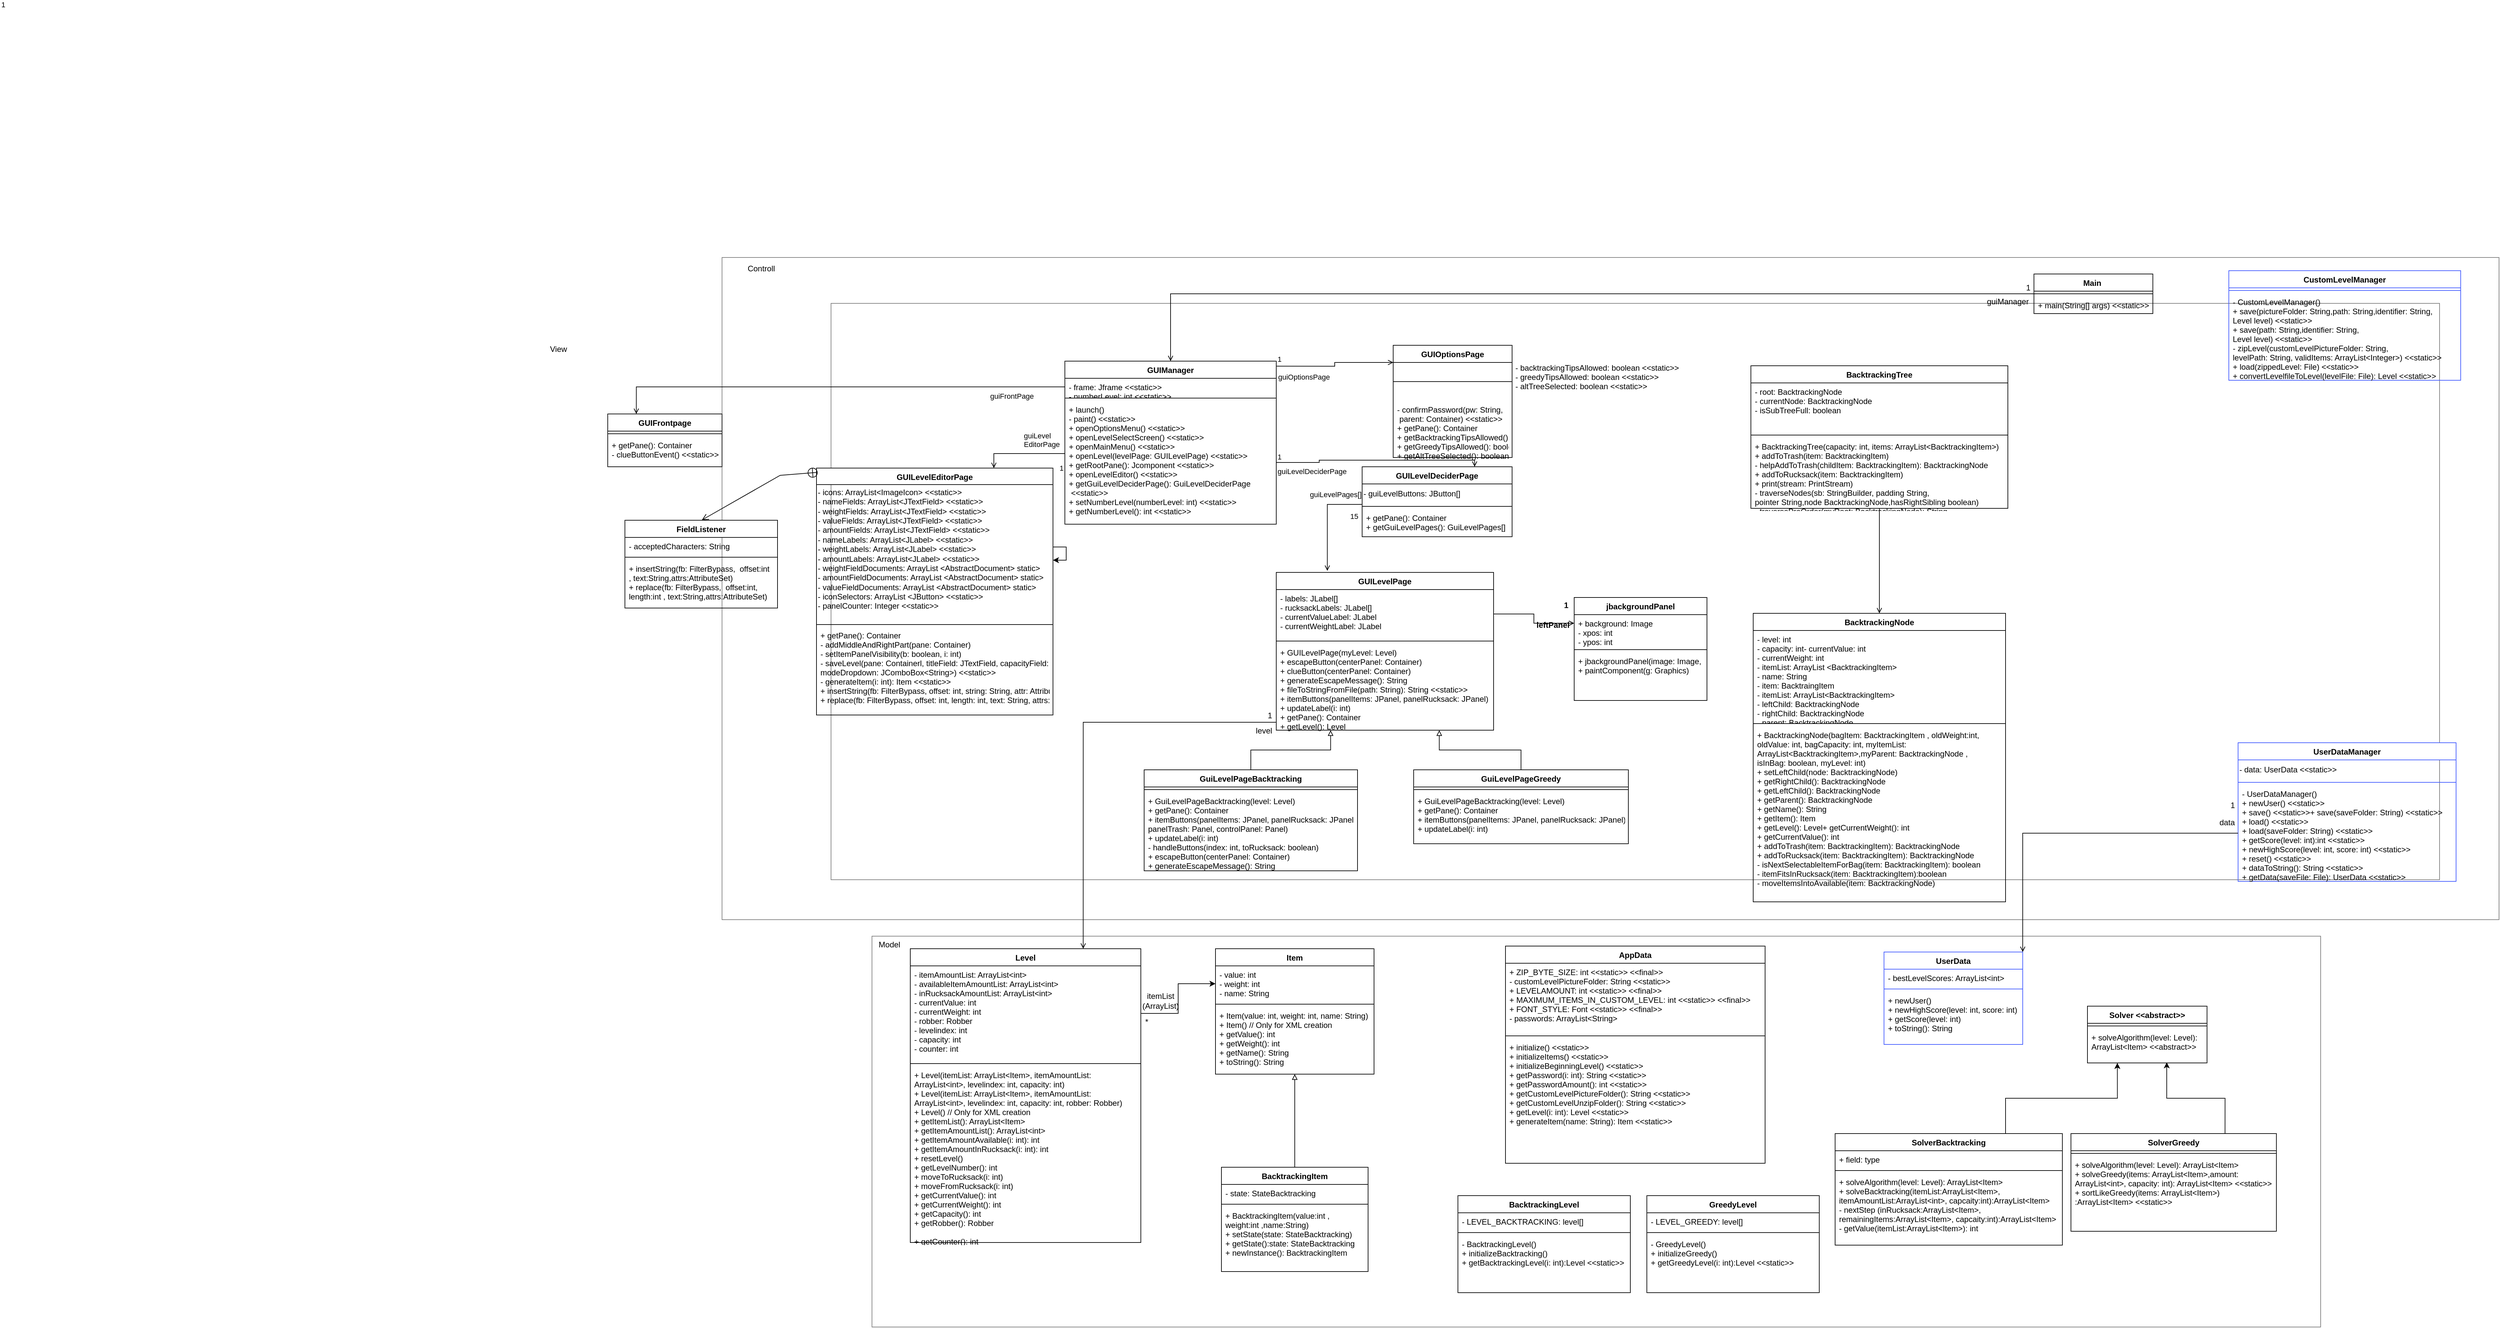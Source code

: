 <mxfile version="20.8.20" type="github">
  <diagram id="mvksxYR37wyYuG3UCGVY" name="Page-1">
    <mxGraphModel dx="795" dy="2811" grid="0" gridSize="10" guides="1" tooltips="1" connect="1" arrows="1" fold="1" page="1" pageScale="1" pageWidth="827" pageHeight="1169" math="0" shadow="0">
      <root>
        <mxCell id="0" />
        <mxCell id="1" parent="0" />
        <mxCell id="4iRdVt_hhF0twq2A7KBy-327" value="" style="whiteSpace=wrap;html=1;opacity=50;" parent="1" vertex="1">
          <mxGeometry x="1502" y="170" width="2193" height="592" as="geometry" />
        </mxCell>
        <mxCell id="4iRdVt_hhF0twq2A7KBy-325" value="" style="rounded=0;whiteSpace=wrap;html=1;textOpacity=0;opacity=50;" parent="1" vertex="1">
          <mxGeometry x="1275" y="-858" width="2690" height="1003" as="geometry" />
        </mxCell>
        <mxCell id="4iRdVt_hhF0twq2A7KBy-321" value="" style="rounded=0;whiteSpace=wrap;html=1;textOpacity=0;opacity=50;" parent="1" vertex="1">
          <mxGeometry x="1440" y="-788.5" width="2435" height="873" as="geometry" />
        </mxCell>
        <mxCell id="4iRdVt_hhF0twq2A7KBy-318" style="edgeStyle=orthogonalEdgeStyle;rounded=0;orthogonalLoop=1;jettySize=auto;html=1;entryX=0.5;entryY=0;entryDx=0;entryDy=0;endArrow=open;endFill=0;" parent="1" source="4iRdVt_hhF0twq2A7KBy-176" target="4iRdVt_hhF0twq2A7KBy-219" edge="1">
          <mxGeometry relative="1" as="geometry" />
        </mxCell>
        <mxCell id="4iRdVt_hhF0twq2A7KBy-176" value="Main " style="swimlane;fontStyle=1;align=center;verticalAlign=top;childLayout=stackLayout;horizontal=1;startSize=26;horizontalStack=0;resizeParent=1;resizeParentMax=0;resizeLast=0;collapsible=1;marginBottom=0;" parent="1" vertex="1">
          <mxGeometry x="3261" y="-833" width="180" height="60" as="geometry" />
        </mxCell>
        <mxCell id="4iRdVt_hhF0twq2A7KBy-177" value="" style="line;strokeWidth=1;fillColor=none;align=left;verticalAlign=middle;spacingTop=-1;spacingLeft=3;spacingRight=3;rotatable=0;labelPosition=right;points=[];portConstraint=eastwest;strokeColor=inherit;" parent="4iRdVt_hhF0twq2A7KBy-176" vertex="1">
          <mxGeometry y="26" width="180" height="8" as="geometry" />
        </mxCell>
        <mxCell id="4iRdVt_hhF0twq2A7KBy-178" value="+ main(String[] args) &lt;&lt;static&gt;&gt;" style="text;strokeColor=none;fillColor=none;align=left;verticalAlign=top;spacingLeft=4;spacingRight=4;overflow=hidden;rotatable=0;points=[[0,0.5],[1,0.5]];portConstraint=eastwest;" parent="4iRdVt_hhF0twq2A7KBy-176" vertex="1">
          <mxGeometry y="34" width="180" height="26" as="geometry" />
        </mxCell>
        <mxCell id="4iRdVt_hhF0twq2A7KBy-179" value="CustomLevelManager" style="swimlane;fontStyle=1;align=center;verticalAlign=top;childLayout=stackLayout;horizontal=1;startSize=26;horizontalStack=0;resizeParent=1;resizeParentMax=0;resizeLast=0;collapsible=1;marginBottom=0;strokeColor=#4059FF;" parent="1" vertex="1">
          <mxGeometry x="3556" y="-838" width="351" height="166" as="geometry" />
        </mxCell>
        <mxCell id="4iRdVt_hhF0twq2A7KBy-180" value="" style="line;strokeWidth=1;fillColor=none;align=left;verticalAlign=middle;spacingTop=-1;spacingLeft=3;spacingRight=3;rotatable=0;labelPosition=right;points=[];portConstraint=eastwest;strokeColor=inherit;" parent="4iRdVt_hhF0twq2A7KBy-179" vertex="1">
          <mxGeometry y="26" width="351" height="8" as="geometry" />
        </mxCell>
        <mxCell id="4iRdVt_hhF0twq2A7KBy-181" value="- CustomLevelManager()&#xa;+ save(pictureFolder: String,path: String,identifier: String,&#xa;Level level) &lt;&lt;static&gt;&gt;&#xa;+ save(path: String,identifier: String,&#xa;Level level) &lt;&lt;static&gt;&gt;&#xa;- zipLevel(customLevelPictureFolder: String, &#xa;levelPath: String, validItems: ArrayList&lt;Integer&gt;) &lt;&lt;static&gt;&gt;&#xa;+ load(zippedLevel: File) &lt;&lt;static&gt;&gt;&#xa;+ convertLevelfileToLevel(levelFile: File): Level &lt;&lt;static&gt;&gt;&#xa;" style="text;strokeColor=none;fillColor=none;align=left;verticalAlign=top;spacingLeft=4;spacingRight=4;overflow=hidden;rotatable=0;points=[[0,0.5],[1,0.5]];portConstraint=eastwest;" parent="4iRdVt_hhF0twq2A7KBy-179" vertex="1">
          <mxGeometry y="34" width="351" height="132" as="geometry" />
        </mxCell>
        <mxCell id="4iRdVt_hhF0twq2A7KBy-182" value="UserDataManager" style="swimlane;fontStyle=1;align=center;verticalAlign=top;childLayout=stackLayout;horizontal=1;startSize=26;horizontalStack=0;resizeParent=1;resizeParentMax=0;resizeLast=0;collapsible=1;marginBottom=0;strokeColor=#4059FF;" parent="1" vertex="1">
          <mxGeometry x="3570" y="-123" width="330" height="210" as="geometry" />
        </mxCell>
        <mxCell id="U7-lJyw8QJTyMmq4wvhR-7" value="- data: UserData &amp;lt;&amp;lt;static&amp;gt;&amp;gt;" style="text;html=1;strokeColor=none;fillColor=none;align=left;verticalAlign=middle;whiteSpace=wrap;rounded=0;" parent="4iRdVt_hhF0twq2A7KBy-182" vertex="1">
          <mxGeometry y="26" width="330" height="30" as="geometry" />
        </mxCell>
        <mxCell id="4iRdVt_hhF0twq2A7KBy-183" value="" style="line;strokeWidth=1;fillColor=none;align=left;verticalAlign=middle;spacingTop=-1;spacingLeft=3;spacingRight=3;rotatable=0;labelPosition=right;points=[];portConstraint=eastwest;strokeColor=inherit;" parent="4iRdVt_hhF0twq2A7KBy-182" vertex="1">
          <mxGeometry y="56" width="330" height="8" as="geometry" />
        </mxCell>
        <mxCell id="4iRdVt_hhF0twq2A7KBy-184" value="- UserDataManager()&#xa;+ newUser() &lt;&lt;static&gt;&gt;&#xa;+ save() &lt;&lt;static&gt;&gt;+ save(saveFolder: String) &lt;&lt;static&gt;&gt;&#xa;+ load() &lt;&lt;static&gt;&gt;&#xa;+ load(saveFolder: String) &lt;&lt;static&gt;&gt;&#xa;+ getScore(level: int):int &lt;&lt;static&gt;&gt;&#xa;+ newHighScore(level: int, score: int) &lt;&lt;static&gt;&gt;&#xa;+ reset() &lt;&lt;static&gt;&gt;&#xa;+ dataToString(): String &lt;&lt;static&gt;&gt;&#xa;+ getData(saveFile: File): UserData &lt;&lt;static&gt;&gt;&#xa;" style="text;strokeColor=none;fillColor=none;align=left;verticalAlign=top;spacingLeft=4;spacingRight=4;overflow=hidden;rotatable=0;points=[[0,0.5],[1,0.5]];portConstraint=eastwest;" parent="4iRdVt_hhF0twq2A7KBy-182" vertex="1">
          <mxGeometry y="64" width="330" height="146" as="geometry" />
        </mxCell>
        <mxCell id="4iRdVt_hhF0twq2A7KBy-185" value="UserData" style="swimlane;fontStyle=1;align=center;verticalAlign=top;childLayout=stackLayout;horizontal=1;startSize=26;horizontalStack=0;resizeParent=1;resizeParentMax=0;resizeLast=0;collapsible=1;marginBottom=0;strokeColor=#4059FF;" parent="1" vertex="1">
          <mxGeometry x="3034" y="194" width="210" height="140" as="geometry" />
        </mxCell>
        <mxCell id="4iRdVt_hhF0twq2A7KBy-186" value="- bestLevelScores: ArrayList&lt;int&gt;" style="text;strokeColor=none;fillColor=none;align=left;verticalAlign=top;spacingLeft=4;spacingRight=4;overflow=hidden;rotatable=0;points=[[0,0.5],[1,0.5]];portConstraint=eastwest;" parent="4iRdVt_hhF0twq2A7KBy-185" vertex="1">
          <mxGeometry y="26" width="210" height="26" as="geometry" />
        </mxCell>
        <mxCell id="4iRdVt_hhF0twq2A7KBy-187" value="" style="line;strokeWidth=1;fillColor=none;align=left;verticalAlign=middle;spacingTop=-1;spacingLeft=3;spacingRight=3;rotatable=0;labelPosition=right;points=[];portConstraint=eastwest;strokeColor=inherit;" parent="4iRdVt_hhF0twq2A7KBy-185" vertex="1">
          <mxGeometry y="52" width="210" height="8" as="geometry" />
        </mxCell>
        <mxCell id="4iRdVt_hhF0twq2A7KBy-188" value="+ newUser()&#xa;+ newHighScore(level: int, score: int)&#xa;+ getScore(level: int)&#xa;+ toString(): String" style="text;strokeColor=none;fillColor=none;align=left;verticalAlign=top;spacingLeft=4;spacingRight=4;overflow=hidden;rotatable=0;points=[[0,0.5],[1,0.5]];portConstraint=eastwest;" parent="4iRdVt_hhF0twq2A7KBy-185" vertex="1">
          <mxGeometry y="60" width="210" height="80" as="geometry" />
        </mxCell>
        <mxCell id="4iRdVt_hhF0twq2A7KBy-311" style="edgeStyle=orthogonalEdgeStyle;rounded=0;orthogonalLoop=1;jettySize=auto;html=1;exitX=0.75;exitY=0;exitDx=0;exitDy=0;entryX=0.663;entryY=0.983;entryDx=0;entryDy=0;entryPerimeter=0;endArrow=classic;endFill=1;" parent="1" source="4iRdVt_hhF0twq2A7KBy-189" target="4iRdVt_hhF0twq2A7KBy-254" edge="1">
          <mxGeometry relative="1" as="geometry" />
        </mxCell>
        <mxCell id="4iRdVt_hhF0twq2A7KBy-189" value="SolverGreedy" style="swimlane;fontStyle=1;align=center;verticalAlign=top;childLayout=stackLayout;horizontal=1;startSize=26;horizontalStack=0;resizeParent=1;resizeParentMax=0;resizeLast=0;collapsible=1;marginBottom=0;" parent="1" vertex="1">
          <mxGeometry x="3317" y="469" width="311" height="148" as="geometry" />
        </mxCell>
        <mxCell id="4iRdVt_hhF0twq2A7KBy-190" value="" style="line;strokeWidth=1;fillColor=none;align=left;verticalAlign=middle;spacingTop=-1;spacingLeft=3;spacingRight=3;rotatable=0;labelPosition=right;points=[];portConstraint=eastwest;strokeColor=inherit;" parent="4iRdVt_hhF0twq2A7KBy-189" vertex="1">
          <mxGeometry y="26" width="311" height="8" as="geometry" />
        </mxCell>
        <mxCell id="4iRdVt_hhF0twq2A7KBy-191" value="+ solveAlgorithm(level: Level): ArrayList&lt;Item&gt;&#xa;+ solveGreedy(items: ArrayList&lt;Item&gt;,amount: &#xa;ArrayList&lt;int&gt;, capacity: int): ArrayList&lt;Item&gt; &lt;&lt;static&gt;&gt;&#xa;+ sortLikeGreedy(items: ArrayList&lt;Item&gt;)&#xa;:ArrayList&lt;Item&gt; &lt;&lt;static&gt;&gt;" style="text;strokeColor=none;fillColor=none;align=left;verticalAlign=top;spacingLeft=4;spacingRight=4;overflow=hidden;rotatable=0;points=[[0,0.5],[1,0.5]];portConstraint=eastwest;" parent="4iRdVt_hhF0twq2A7KBy-189" vertex="1">
          <mxGeometry y="34" width="311" height="114" as="geometry" />
        </mxCell>
        <mxCell id="4iRdVt_hhF0twq2A7KBy-192" value="AppData" style="swimlane;fontStyle=1;align=center;verticalAlign=top;childLayout=stackLayout;horizontal=1;startSize=26;horizontalStack=0;resizeParent=1;resizeParentMax=0;resizeLast=0;collapsible=1;marginBottom=0;" parent="1" vertex="1">
          <mxGeometry x="2461" y="185" width="393" height="329" as="geometry" />
        </mxCell>
        <mxCell id="4iRdVt_hhF0twq2A7KBy-193" value="+ ZIP_BYTE_SIZE: int &lt;&lt;static&gt;&gt; &lt;&lt;final&gt;&gt;&#xa;- customLevelPictureFolder: String &lt;&lt;static&gt;&gt;&#xa;+ LEVELAMOUNT: int &lt;&lt;static&gt;&gt; &lt;&lt;final&gt;&gt;&#xa;+ MAXIMUM_ITEMS_IN_CUSTOM_LEVEL: int &lt;&lt;static&gt;&gt; &lt;&lt;final&gt;&gt;&#xa;+ FONT_STYLE: Font &lt;&lt;static&gt;&gt; &lt;&lt;final&gt;&gt;&#xa;- passwords: ArrayList&lt;String&gt;&#xa;" style="text;strokeColor=none;fillColor=none;align=left;verticalAlign=top;spacingLeft=4;spacingRight=4;overflow=hidden;rotatable=0;points=[[0,0.5],[1,0.5]];portConstraint=eastwest;" parent="4iRdVt_hhF0twq2A7KBy-192" vertex="1">
          <mxGeometry y="26" width="393" height="106" as="geometry" />
        </mxCell>
        <mxCell id="4iRdVt_hhF0twq2A7KBy-194" value="" style="line;strokeWidth=1;fillColor=none;align=left;verticalAlign=middle;spacingTop=-1;spacingLeft=3;spacingRight=3;rotatable=0;labelPosition=right;points=[];portConstraint=eastwest;strokeColor=inherit;" parent="4iRdVt_hhF0twq2A7KBy-192" vertex="1">
          <mxGeometry y="132" width="393" height="8" as="geometry" />
        </mxCell>
        <mxCell id="4iRdVt_hhF0twq2A7KBy-195" value="+ initialize() &lt;&lt;static&gt;&gt;&#xa;+ initializeItems() &lt;&lt;static&gt;&gt;&#xa;+ initializeBeginningLevel() &lt;&lt;static&gt;&gt;&#xa;+ getPassword(i: int): String &lt;&lt;static&gt;&gt;&#xa;+ getPasswordAmount(): int &lt;&lt;static&gt;&gt;&#xa;+ getCustomLevelPictureFolder(): String &lt;&lt;static&gt;&gt;&#xa;+ getCustomLevelUnzipFolder(): String &lt;&lt;static&gt;&gt;&#xa;+ getLevel(i: int): Level &lt;&lt;static&gt;&gt;&#xa;+ generateItem(name: String): Item &lt;&lt;static&gt;&gt;" style="text;strokeColor=none;fillColor=none;align=left;verticalAlign=top;spacingLeft=4;spacingRight=4;overflow=hidden;rotatable=0;points=[[0,0.5],[1,0.5]];portConstraint=eastwest;" parent="4iRdVt_hhF0twq2A7KBy-192" vertex="1">
          <mxGeometry y="140" width="393" height="189" as="geometry" />
        </mxCell>
        <mxCell id="4iRdVt_hhF0twq2A7KBy-196" value="Item" style="swimlane;fontStyle=1;align=center;verticalAlign=top;childLayout=stackLayout;horizontal=1;startSize=26;horizontalStack=0;resizeParent=1;resizeParentMax=0;resizeLast=0;collapsible=1;marginBottom=0;" parent="1" vertex="1">
          <mxGeometry x="2022" y="189" width="240" height="190" as="geometry" />
        </mxCell>
        <mxCell id="4iRdVt_hhF0twq2A7KBy-197" value="- value: int&#xa;- weight: int&#xa;- name: String" style="text;strokeColor=none;fillColor=none;align=left;verticalAlign=top;spacingLeft=4;spacingRight=4;overflow=hidden;rotatable=0;points=[[0,0.5],[1,0.5]];portConstraint=eastwest;" parent="4iRdVt_hhF0twq2A7KBy-196" vertex="1">
          <mxGeometry y="26" width="240" height="54" as="geometry" />
        </mxCell>
        <mxCell id="4iRdVt_hhF0twq2A7KBy-198" value="" style="line;strokeWidth=1;fillColor=none;align=left;verticalAlign=middle;spacingTop=-1;spacingLeft=3;spacingRight=3;rotatable=0;labelPosition=right;points=[];portConstraint=eastwest;strokeColor=inherit;" parent="4iRdVt_hhF0twq2A7KBy-196" vertex="1">
          <mxGeometry y="80" width="240" height="8" as="geometry" />
        </mxCell>
        <mxCell id="4iRdVt_hhF0twq2A7KBy-199" value="+ Item(value: int, weight: int, name: String)&#xa;+ Item() // Only for XML creation&#xa;+ getValue(): int&#xa;+ getWeight(): int&#xa;+ getName(): String&#xa;+ toString(): String&#xa;" style="text;strokeColor=none;fillColor=none;align=left;verticalAlign=top;spacingLeft=4;spacingRight=4;overflow=hidden;rotatable=0;points=[[0,0.5],[1,0.5]];portConstraint=eastwest;" parent="4iRdVt_hhF0twq2A7KBy-196" vertex="1">
          <mxGeometry y="88" width="240" height="102" as="geometry" />
        </mxCell>
        <mxCell id="4iRdVt_hhF0twq2A7KBy-200" value="Level" style="swimlane;fontStyle=1;align=center;verticalAlign=top;childLayout=stackLayout;horizontal=1;startSize=26;horizontalStack=0;resizeParent=1;resizeParentMax=0;resizeLast=0;collapsible=1;marginBottom=0;" parent="1" vertex="1">
          <mxGeometry x="1560" y="189" width="349" height="445" as="geometry" />
        </mxCell>
        <mxCell id="4iRdVt_hhF0twq2A7KBy-201" value="- itemAmountList: ArrayList&lt;int&gt;&#xa;- availableItemAmountList: ArrayList&lt;int&gt;&#xa;- inRucksackAmountList: ArrayList&lt;int&gt;&#xa;- currentValue: int&#xa;- currentWeight: int&#xa;- robber: Robber&#xa;- levelindex: int&#xa;- capacity: int&#xa;- counter: int&#xa;" style="text;strokeColor=none;fillColor=none;align=left;verticalAlign=top;spacingLeft=4;spacingRight=4;overflow=hidden;rotatable=0;points=[[0,0.5],[1,0.5]];portConstraint=eastwest;" parent="4iRdVt_hhF0twq2A7KBy-200" vertex="1">
          <mxGeometry y="26" width="349" height="144" as="geometry" />
        </mxCell>
        <mxCell id="4iRdVt_hhF0twq2A7KBy-202" value="" style="line;strokeWidth=1;fillColor=none;align=left;verticalAlign=middle;spacingTop=-1;spacingLeft=3;spacingRight=3;rotatable=0;labelPosition=right;points=[];portConstraint=eastwest;strokeColor=inherit;" parent="4iRdVt_hhF0twq2A7KBy-200" vertex="1">
          <mxGeometry y="170" width="349" height="8" as="geometry" />
        </mxCell>
        <mxCell id="4iRdVt_hhF0twq2A7KBy-203" value="+ Level(itemList: ArrayList&lt;Item&gt;, itemAmountList: &#xa;ArrayList&lt;int&gt;, levelindex: int, capacity: int)&#xa;+ Level(itemList: ArrayList&lt;Item&gt;, itemAmountList: &#xa;ArrayList&lt;int&gt;, levelindex: int, capacity: int, robber: Robber)&#xa;+ Level() // Only for XML creation&#xa;+ getItemList(): ArrayList&lt;Item&gt;&#xa;+ getItemAmountList(): ArrayList&lt;int&gt;&#xa;+ getItemAmountAvailable(i: int): int&#xa;+ getItemAmountInRucksack(i: int): int&#xa;+ resetLevel()&#xa;+ getLevelNumber(): int&#xa;+ moveToRucksack(i: int)&#xa;+ moveFromRucksack(i: int)&#xa;+ getCurrentValue(): int&#xa;+ getCurrentWeight(): int&#xa;+ getCapacity(): int&#xa;+ getRobber(): Robber&#xa;&#xa;+ getCounter(): int&#xa;+ setCounter(i: int)&#xa;" style="text;strokeColor=none;fillColor=none;align=left;verticalAlign=top;spacingLeft=4;spacingRight=4;overflow=hidden;rotatable=0;points=[[0,0.5],[1,0.5]];portConstraint=eastwest;" parent="4iRdVt_hhF0twq2A7KBy-200" vertex="1">
          <mxGeometry y="178" width="349" height="267" as="geometry" />
        </mxCell>
        <mxCell id="4iRdVt_hhF0twq2A7KBy-243" value="BacktrackingLevel" style="swimlane;fontStyle=1;align=center;verticalAlign=top;childLayout=stackLayout;horizontal=1;startSize=26;horizontalStack=0;resizeParent=1;resizeParentMax=0;resizeLast=0;collapsible=1;marginBottom=0;" parent="1" vertex="1">
          <mxGeometry x="2389" y="563" width="261" height="147" as="geometry" />
        </mxCell>
        <mxCell id="4iRdVt_hhF0twq2A7KBy-244" value="- LEVEL_BACKTRACKING: level[]" style="text;strokeColor=none;fillColor=none;align=left;verticalAlign=top;spacingLeft=4;spacingRight=4;overflow=hidden;rotatable=0;points=[[0,0.5],[1,0.5]];portConstraint=eastwest;" parent="4iRdVt_hhF0twq2A7KBy-243" vertex="1">
          <mxGeometry y="26" width="261" height="26" as="geometry" />
        </mxCell>
        <mxCell id="4iRdVt_hhF0twq2A7KBy-245" value="" style="line;strokeWidth=1;fillColor=none;align=left;verticalAlign=middle;spacingTop=-1;spacingLeft=3;spacingRight=3;rotatable=0;labelPosition=right;points=[];portConstraint=eastwest;strokeColor=inherit;" parent="4iRdVt_hhF0twq2A7KBy-243" vertex="1">
          <mxGeometry y="52" width="261" height="8" as="geometry" />
        </mxCell>
        <mxCell id="4iRdVt_hhF0twq2A7KBy-246" value="- BacktrackingLevel()&#xa;+ initializeBacktracking()&#xa;+ getBacktrackingLevel(i: int):Level &lt;&lt;static&gt;&gt;" style="text;strokeColor=none;fillColor=none;align=left;verticalAlign=top;spacingLeft=4;spacingRight=4;overflow=hidden;rotatable=0;points=[[0,0.5],[1,0.5]];portConstraint=eastwest;" parent="4iRdVt_hhF0twq2A7KBy-243" vertex="1">
          <mxGeometry y="60" width="261" height="87" as="geometry" />
        </mxCell>
        <mxCell id="4iRdVt_hhF0twq2A7KBy-251" value="Solver &lt;&lt;abstract&gt;&gt;" style="swimlane;fontStyle=1;align=center;verticalAlign=top;childLayout=stackLayout;horizontal=1;startSize=26;horizontalStack=0;resizeParent=1;resizeParentMax=0;resizeLast=0;collapsible=1;marginBottom=0;" parent="1" vertex="1">
          <mxGeometry x="3342" y="276" width="181" height="86" as="geometry" />
        </mxCell>
        <mxCell id="4iRdVt_hhF0twq2A7KBy-253" value="" style="line;strokeWidth=1;fillColor=none;align=left;verticalAlign=middle;spacingTop=-1;spacingLeft=3;spacingRight=3;rotatable=0;labelPosition=right;points=[];portConstraint=eastwest;strokeColor=inherit;" parent="4iRdVt_hhF0twq2A7KBy-251" vertex="1">
          <mxGeometry y="26" width="181" height="8" as="geometry" />
        </mxCell>
        <mxCell id="4iRdVt_hhF0twq2A7KBy-254" value="+ solveAlgorithm(level: Level): &#xa;ArrayList&lt;Item&gt; &lt;&lt;abstract&gt;&gt;" style="text;strokeColor=none;fillColor=none;align=left;verticalAlign=top;spacingLeft=4;spacingRight=4;overflow=hidden;rotatable=0;points=[[0,0.5],[1,0.5]];portConstraint=eastwest;" parent="4iRdVt_hhF0twq2A7KBy-251" vertex="1">
          <mxGeometry y="34" width="181" height="52" as="geometry" />
        </mxCell>
        <mxCell id="4iRdVt_hhF0twq2A7KBy-310" style="edgeStyle=orthogonalEdgeStyle;rounded=0;orthogonalLoop=1;jettySize=auto;html=1;exitX=0.75;exitY=0;exitDx=0;exitDy=0;entryX=0.25;entryY=1;entryDx=0;entryDy=0;endArrow=classic;endFill=1;" parent="1" source="4iRdVt_hhF0twq2A7KBy-255" target="4iRdVt_hhF0twq2A7KBy-251" edge="1">
          <mxGeometry relative="1" as="geometry" />
        </mxCell>
        <mxCell id="4iRdVt_hhF0twq2A7KBy-255" value="SolverBacktracking" style="swimlane;fontStyle=1;align=center;verticalAlign=top;childLayout=stackLayout;horizontal=1;startSize=26;horizontalStack=0;resizeParent=1;resizeParentMax=0;resizeLast=0;collapsible=1;marginBottom=0;" parent="1" vertex="1">
          <mxGeometry x="2960" y="469" width="344" height="169" as="geometry" />
        </mxCell>
        <mxCell id="4iRdVt_hhF0twq2A7KBy-256" value="+ field: type" style="text;strokeColor=none;fillColor=none;align=left;verticalAlign=top;spacingLeft=4;spacingRight=4;overflow=hidden;rotatable=0;points=[[0,0.5],[1,0.5]];portConstraint=eastwest;" parent="4iRdVt_hhF0twq2A7KBy-255" vertex="1">
          <mxGeometry y="26" width="344" height="26" as="geometry" />
        </mxCell>
        <mxCell id="4iRdVt_hhF0twq2A7KBy-257" value="" style="line;strokeWidth=1;fillColor=none;align=left;verticalAlign=middle;spacingTop=-1;spacingLeft=3;spacingRight=3;rotatable=0;labelPosition=right;points=[];portConstraint=eastwest;strokeColor=inherit;" parent="4iRdVt_hhF0twq2A7KBy-255" vertex="1">
          <mxGeometry y="52" width="344" height="8" as="geometry" />
        </mxCell>
        <mxCell id="4iRdVt_hhF0twq2A7KBy-258" value="+ solveAlgorithm(level: Level): ArrayList&lt;Item&gt; &#xa;+ solveBacktracking(itemList:ArrayList&lt;Item&gt;, &#xa;itemAmountList:ArrayList&lt;int&gt;, capcaity:int):ArrayList&lt;Item&gt;&#xa;- nextStep (inRucksack:ArrayList&lt;Item&gt;, &#xa;remainingItems:ArrayList&lt;Item&gt;, capcaity:int):ArrayList&lt;Item&gt;&#xa;- getValue(itemList:ArrayList&lt;Item&gt;): int&#xa;&#xa;&#xa;" style="text;strokeColor=none;fillColor=none;align=left;verticalAlign=top;spacingLeft=4;spacingRight=4;overflow=hidden;rotatable=0;points=[[0,0.5],[1,0.5]];portConstraint=eastwest;" parent="4iRdVt_hhF0twq2A7KBy-255" vertex="1">
          <mxGeometry y="60" width="344" height="109" as="geometry" />
        </mxCell>
        <mxCell id="4iRdVt_hhF0twq2A7KBy-300" style="edgeStyle=orthogonalEdgeStyle;rounded=0;orthogonalLoop=1;jettySize=auto;html=1;entryX=0.5;entryY=1;entryDx=0;entryDy=0;endArrow=block;endFill=0;" parent="1" source="4iRdVt_hhF0twq2A7KBy-259" target="4iRdVt_hhF0twq2A7KBy-196" edge="1">
          <mxGeometry relative="1" as="geometry" />
        </mxCell>
        <mxCell id="4iRdVt_hhF0twq2A7KBy-259" value="BacktrackingItem" style="swimlane;fontStyle=1;align=center;verticalAlign=top;childLayout=stackLayout;horizontal=1;startSize=26;horizontalStack=0;resizeParent=1;resizeParentMax=0;resizeLast=0;collapsible=1;marginBottom=0;" parent="1" vertex="1">
          <mxGeometry x="2031" y="520" width="222" height="158" as="geometry" />
        </mxCell>
        <mxCell id="4iRdVt_hhF0twq2A7KBy-260" value="- state: StateBacktracking" style="text;strokeColor=none;fillColor=none;align=left;verticalAlign=top;spacingLeft=4;spacingRight=4;overflow=hidden;rotatable=0;points=[[0,0.5],[1,0.5]];portConstraint=eastwest;" parent="4iRdVt_hhF0twq2A7KBy-259" vertex="1">
          <mxGeometry y="26" width="222" height="26" as="geometry" />
        </mxCell>
        <mxCell id="4iRdVt_hhF0twq2A7KBy-261" value="" style="line;strokeWidth=1;fillColor=none;align=left;verticalAlign=middle;spacingTop=-1;spacingLeft=3;spacingRight=3;rotatable=0;labelPosition=right;points=[];portConstraint=eastwest;strokeColor=inherit;" parent="4iRdVt_hhF0twq2A7KBy-259" vertex="1">
          <mxGeometry y="52" width="222" height="8" as="geometry" />
        </mxCell>
        <mxCell id="4iRdVt_hhF0twq2A7KBy-262" value="+ BacktrackingItem(value:int , &#xa;weight:int ,name:String)&#xa;+ setState(state: StateBacktracking)&#xa;+ getState():state: StateBacktracking&#xa;+ newInstance(): BacktrackingItem&#xa;" style="text;strokeColor=none;fillColor=none;align=left;verticalAlign=top;spacingLeft=4;spacingRight=4;overflow=hidden;rotatable=0;points=[[0,0.5],[1,0.5]];portConstraint=eastwest;" parent="4iRdVt_hhF0twq2A7KBy-259" vertex="1">
          <mxGeometry y="60" width="222" height="98" as="geometry" />
        </mxCell>
        <mxCell id="4iRdVt_hhF0twq2A7KBy-290" style="edgeStyle=orthogonalEdgeStyle;rounded=0;orthogonalLoop=1;jettySize=auto;html=1;entryX=0.25;entryY=1;entryDx=0;entryDy=0;endArrow=block;endFill=0;" parent="1" source="4iRdVt_hhF0twq2A7KBy-267" target="4iRdVt_hhF0twq2A7KBy-232" edge="1">
          <mxGeometry relative="1" as="geometry" />
        </mxCell>
        <mxCell id="4iRdVt_hhF0twq2A7KBy-267" value="GuiLevelPageBacktracking" style="swimlane;fontStyle=1;align=center;verticalAlign=top;childLayout=stackLayout;horizontal=1;startSize=26;horizontalStack=0;resizeParent=1;resizeParentMax=0;resizeLast=0;collapsible=1;marginBottom=0;" parent="1" vertex="1">
          <mxGeometry x="1914" y="-82" width="323" height="153" as="geometry" />
        </mxCell>
        <mxCell id="4iRdVt_hhF0twq2A7KBy-269" value="" style="line;strokeWidth=1;fillColor=none;align=left;verticalAlign=middle;spacingTop=-1;spacingLeft=3;spacingRight=3;rotatable=0;labelPosition=right;points=[];portConstraint=eastwest;strokeColor=inherit;" parent="4iRdVt_hhF0twq2A7KBy-267" vertex="1">
          <mxGeometry y="26" width="323" height="8" as="geometry" />
        </mxCell>
        <mxCell id="4iRdVt_hhF0twq2A7KBy-270" value="+ GuiLevelPageBacktracking(level: Level)&#xa;+ getPane(): Container&#xa;+ itemButtons(panelItems: JPanel, panelRucksack: JPanel, &#xa;panelTrash: Panel, controlPanel: Panel)&#xa;+ updateLabel(i: int)&#xa;- handleButtons(index: int, toRucksack: boolean)&#xa;+ escapeButton(centerPanel: Container)&#xa;+ generateEscapeMessage(): String" style="text;strokeColor=none;fillColor=none;align=left;verticalAlign=top;spacingLeft=4;spacingRight=4;overflow=hidden;rotatable=0;points=[[0,0.5],[1,0.5]];portConstraint=eastwest;" parent="4iRdVt_hhF0twq2A7KBy-267" vertex="1">
          <mxGeometry y="34" width="323" height="119" as="geometry" />
        </mxCell>
        <mxCell id="4iRdVt_hhF0twq2A7KBy-291" style="edgeStyle=orthogonalEdgeStyle;rounded=0;orthogonalLoop=1;jettySize=auto;html=1;entryX=0.75;entryY=1;entryDx=0;entryDy=0;endArrow=block;endFill=0;" parent="1" source="4iRdVt_hhF0twq2A7KBy-271" target="4iRdVt_hhF0twq2A7KBy-232" edge="1">
          <mxGeometry relative="1" as="geometry" />
        </mxCell>
        <mxCell id="4iRdVt_hhF0twq2A7KBy-271" value="GuiLevelPageGreedy" style="swimlane;fontStyle=1;align=center;verticalAlign=top;childLayout=stackLayout;horizontal=1;startSize=26;horizontalStack=0;resizeParent=1;resizeParentMax=0;resizeLast=0;collapsible=1;marginBottom=0;" parent="1" vertex="1">
          <mxGeometry x="2322" y="-82" width="325" height="112" as="geometry" />
        </mxCell>
        <mxCell id="4iRdVt_hhF0twq2A7KBy-273" value="" style="line;strokeWidth=1;fillColor=none;align=left;verticalAlign=middle;spacingTop=-1;spacingLeft=3;spacingRight=3;rotatable=0;labelPosition=right;points=[];portConstraint=eastwest;strokeColor=inherit;" parent="4iRdVt_hhF0twq2A7KBy-271" vertex="1">
          <mxGeometry y="26" width="325" height="8" as="geometry" />
        </mxCell>
        <mxCell id="4iRdVt_hhF0twq2A7KBy-274" value="+ GuiLevelPageBacktracking(level: Level)&#xa;+ getPane(): Container&#xa;+ itemButtons(panelItems: JPanel, panelRucksack: JPanel)&#xa;+ updateLabel(i: int)&#xa;" style="text;strokeColor=none;fillColor=none;align=left;verticalAlign=top;spacingLeft=4;spacingRight=4;overflow=hidden;rotatable=0;points=[[0,0.5],[1,0.5]];portConstraint=eastwest;" parent="4iRdVt_hhF0twq2A7KBy-271" vertex="1">
          <mxGeometry y="34" width="325" height="78" as="geometry" />
        </mxCell>
        <mxCell id="4iRdVt_hhF0twq2A7KBy-275" value="jbackgroundPanel" style="swimlane;fontStyle=1;align=center;verticalAlign=top;childLayout=stackLayout;horizontal=1;startSize=26;horizontalStack=0;resizeParent=1;resizeParentMax=0;resizeLast=0;collapsible=1;marginBottom=0;" parent="1" vertex="1">
          <mxGeometry x="2565" y="-343" width="201" height="156" as="geometry" />
        </mxCell>
        <mxCell id="4iRdVt_hhF0twq2A7KBy-276" value="+ background: Image&#xa;- xpos: int&#xa;- ypos: int&#xa;" style="text;strokeColor=none;fillColor=none;align=left;verticalAlign=top;spacingLeft=4;spacingRight=4;overflow=hidden;rotatable=0;points=[[0,0.5],[1,0.5]];portConstraint=eastwest;" parent="4iRdVt_hhF0twq2A7KBy-275" vertex="1">
          <mxGeometry y="26" width="201" height="49" as="geometry" />
        </mxCell>
        <mxCell id="4iRdVt_hhF0twq2A7KBy-277" value="" style="line;strokeWidth=1;fillColor=none;align=left;verticalAlign=middle;spacingTop=-1;spacingLeft=3;spacingRight=3;rotatable=0;labelPosition=right;points=[];portConstraint=eastwest;strokeColor=inherit;" parent="4iRdVt_hhF0twq2A7KBy-275" vertex="1">
          <mxGeometry y="75" width="201" height="8" as="geometry" />
        </mxCell>
        <mxCell id="4iRdVt_hhF0twq2A7KBy-278" value="+ jbackgroundPanel(image: Image, x: int, y: int)&#xa;+ paintComponent(g: Graphics)&#xa;" style="text;strokeColor=none;fillColor=none;align=left;verticalAlign=top;spacingLeft=4;spacingRight=4;overflow=hidden;rotatable=0;points=[[0,0.5],[1,0.5]];portConstraint=eastwest;" parent="4iRdVt_hhF0twq2A7KBy-275" vertex="1">
          <mxGeometry y="83" width="201" height="73" as="geometry" />
        </mxCell>
        <mxCell id="4iRdVt_hhF0twq2A7KBy-279" value="BacktrackingNode" style="swimlane;fontStyle=1;align=center;verticalAlign=top;childLayout=stackLayout;horizontal=1;startSize=26;horizontalStack=0;resizeParent=1;resizeParentMax=0;resizeLast=0;collapsible=1;marginBottom=0;" parent="1" vertex="1">
          <mxGeometry x="2836" y="-319" width="382" height="437" as="geometry" />
        </mxCell>
        <mxCell id="4iRdVt_hhF0twq2A7KBy-280" value="- level: int&#xa;- capacity: int- currentValue: int&#xa;- currentWeight: int&#xa;- itemList: ArrayList &lt;BacktrackingItem&gt;&#xa;- name: String&#xa;- item: BacktraingItem&#xa;- itemList: ArrayList&lt;BacktrackingItem&gt;&#xa;- leftChild: BacktrackingNode&#xa;- rightChild: BacktrackingNode&#xa;- parent: BacktrackingNode" style="text;strokeColor=none;fillColor=none;align=left;verticalAlign=top;spacingLeft=4;spacingRight=4;overflow=hidden;rotatable=0;points=[[0,0.5],[1,0.5]];portConstraint=eastwest;" parent="4iRdVt_hhF0twq2A7KBy-279" vertex="1">
          <mxGeometry y="26" width="382" height="137" as="geometry" />
        </mxCell>
        <mxCell id="4iRdVt_hhF0twq2A7KBy-281" value="" style="line;strokeWidth=1;fillColor=none;align=left;verticalAlign=middle;spacingTop=-1;spacingLeft=3;spacingRight=3;rotatable=0;labelPosition=right;points=[];portConstraint=eastwest;strokeColor=inherit;" parent="4iRdVt_hhF0twq2A7KBy-279" vertex="1">
          <mxGeometry y="163" width="382" height="8" as="geometry" />
        </mxCell>
        <mxCell id="4iRdVt_hhF0twq2A7KBy-282" value="+ BacktrackingNode(bagItem: BacktrackingItem , oldWeight:int, &#xa;oldValue: int, bagCapacity: int, myItemList: &#xa;ArrayList&lt;BacktrackingItem&gt;,myParent: BacktrackingNode ,&#xa;isInBag: boolean, myLevel: int)&#xa;+ setLeftChild(node: BacktrackingNode)&#xa;+ getRightChild(): BacktrackingNode&#xa;+ getLeftChild(): BacktrackingNode&#xa;+ getParent(): BacktrackingNode&#xa;+ getName(): String&#xa;+ getItem(): Item&#xa;+ getLevel(): Level+ getCurrentWeight(): int&#xa;+ getCurrentValue(): int&#xa;+ addToTrash(item: BacktrackingItem): BacktrackingNode&#xa;+ addToRucksack(item: BacktrackingItem): BacktrackingNode&#xa;- isNextSelectableItemForBag(item: BacktrackingItem): boolean&#xa;- itemFitsInRucksack(item: BacktrackingItem):boolean&#xa;- moveItemsIntoAvailable(item: BacktrackingNode)&#xa;" style="text;strokeColor=none;fillColor=none;align=left;verticalAlign=top;spacingLeft=4;spacingRight=4;overflow=hidden;rotatable=0;points=[[0,0.5],[1,0.5]];portConstraint=eastwest;" parent="4iRdVt_hhF0twq2A7KBy-279" vertex="1">
          <mxGeometry y="171" width="382" height="266" as="geometry" />
        </mxCell>
        <mxCell id="4iRdVt_hhF0twq2A7KBy-287" style="edgeStyle=orthogonalEdgeStyle;rounded=0;orthogonalLoop=1;jettySize=auto;html=1;entryX=0.5;entryY=0;entryDx=0;entryDy=0;endArrow=open;endFill=0;" parent="1" source="4iRdVt_hhF0twq2A7KBy-283" target="4iRdVt_hhF0twq2A7KBy-279" edge="1">
          <mxGeometry relative="1" as="geometry" />
        </mxCell>
        <mxCell id="4iRdVt_hhF0twq2A7KBy-283" value="BacktrackingTree" style="swimlane;fontStyle=1;align=center;verticalAlign=top;childLayout=stackLayout;horizontal=1;startSize=26;horizontalStack=0;resizeParent=1;resizeParentMax=0;resizeLast=0;collapsible=1;marginBottom=0;" parent="1" vertex="1">
          <mxGeometry x="2832.5" y="-694" width="389" height="216" as="geometry" />
        </mxCell>
        <mxCell id="4iRdVt_hhF0twq2A7KBy-284" value="- root: BacktrackingNode&#xa;- currentNode: BacktrackingNode&#xa;- isSubTreeFull: boolean&#xa;&#xa;" style="text;strokeColor=none;fillColor=none;align=left;verticalAlign=top;spacingLeft=4;spacingRight=4;overflow=hidden;rotatable=0;points=[[0,0.5],[1,0.5]];portConstraint=eastwest;" parent="4iRdVt_hhF0twq2A7KBy-283" vertex="1">
          <mxGeometry y="26" width="389" height="75" as="geometry" />
        </mxCell>
        <mxCell id="4iRdVt_hhF0twq2A7KBy-285" value="" style="line;strokeWidth=1;fillColor=none;align=left;verticalAlign=middle;spacingTop=-1;spacingLeft=3;spacingRight=3;rotatable=0;labelPosition=right;points=[];portConstraint=eastwest;strokeColor=inherit;" parent="4iRdVt_hhF0twq2A7KBy-283" vertex="1">
          <mxGeometry y="101" width="389" height="8" as="geometry" />
        </mxCell>
        <mxCell id="4iRdVt_hhF0twq2A7KBy-286" value="+ BacktrackingTree(capacity: int, items: ArrayList&lt;BacktrackingItem&gt;)&#xa;+ addToTrash(item: BacktrackingItem)&#xa;- helpAddToTrash(childItem: BacktrackingItem): BacktrackingNode&#xa;+ addToRucksack(item: BacktrackingItem)&#xa;+ print(stream: PrintStream)&#xa;- traverseNodes(sb: StringBuilder, padding String,&#xa;pointer String,node BacktrackingNode,hasRightSibling boolean)&#xa;- traversePreOrder(myRoot: BacktrackingNode): String&#xa;+ isSubTreeFull(nodeItemToTrash: BacktrackingNode): boolean&#xa;- moveDownTheSubtree(nodeItemToTrash: BacktrackingNode)&#xa;- allLeftChildrenAreThere(): boolean&#xa;+ getCurrentNode(): BacktrackinNode&#xa;&#xa;" style="text;strokeColor=none;fillColor=none;align=left;verticalAlign=top;spacingLeft=4;spacingRight=4;overflow=hidden;rotatable=0;points=[[0,0.5],[1,0.5]];portConstraint=eastwest;" parent="4iRdVt_hhF0twq2A7KBy-283" vertex="1">
          <mxGeometry y="109" width="389" height="107" as="geometry" />
        </mxCell>
        <mxCell id="4iRdVt_hhF0twq2A7KBy-288" style="edgeStyle=orthogonalEdgeStyle;rounded=0;orthogonalLoop=1;jettySize=auto;html=1;entryX=0;entryY=0.25;entryDx=0;entryDy=0;endArrow=open;endFill=0;" parent="1" source="4iRdVt_hhF0twq2A7KBy-233" target="4iRdVt_hhF0twq2A7KBy-275" edge="1">
          <mxGeometry relative="1" as="geometry" />
        </mxCell>
        <mxCell id="4iRdVt_hhF0twq2A7KBy-207" value="GUILevelEditorPage" style="swimlane;fontStyle=1;align=center;verticalAlign=top;childLayout=stackLayout;horizontal=1;startSize=25;horizontalStack=0;resizeParent=1;resizeParentMax=0;resizeLast=0;collapsible=1;marginBottom=0;" parent="1" vertex="1">
          <mxGeometry x="1418" y="-539" width="358" height="374" as="geometry" />
        </mxCell>
        <mxCell id="U7-lJyw8QJTyMmq4wvhR-5" value="&lt;div&gt;- icons: ArrayList&amp;lt;ImageIcon&amp;gt; &amp;lt;&amp;lt;static&amp;gt;&amp;gt;&lt;/div&gt;&lt;div&gt;- nameFields: ArrayList&amp;lt;JTextField&amp;gt; &amp;lt;&amp;lt;static&amp;gt;&amp;gt;&lt;/div&gt;&lt;div&gt;- weightFields: ArrayList&amp;lt;JTextField&amp;gt; &amp;lt;&amp;lt;static&amp;gt;&amp;gt;&lt;/div&gt;&lt;div&gt;- valueFields: ArrayList&amp;lt;JTextField&amp;gt; &amp;lt;&amp;lt;static&amp;gt;&amp;gt;&lt;/div&gt;&lt;div&gt;- amountFields: ArrayList&amp;lt;JTextField&amp;gt; &amp;lt;&amp;lt;static&amp;gt;&amp;gt;&lt;/div&gt;&lt;div&gt;- nameLabels: ArrayList&amp;lt;JLabel&amp;gt; &amp;lt;&amp;lt;static&amp;gt;&amp;gt;&lt;/div&gt;&lt;div&gt;- weightLabels: ArrayList&amp;lt;JLabel&amp;gt; &amp;lt;&amp;lt;static&amp;gt;&amp;gt;&lt;/div&gt;&lt;div&gt;- amountLabels: ArrayList&amp;lt;JLabel&amp;gt; &amp;lt;&amp;lt;static&amp;gt;&amp;gt;&lt;/div&gt;&lt;div&gt;- weightFieldDocuments: ArrayList &amp;lt;AbstractDocument&amp;gt; static&amp;gt;&lt;/div&gt;&lt;div&gt;- amountFieldDocuments: ArrayList &amp;lt;AbstractDocument&amp;gt; static&amp;gt;&lt;/div&gt;&lt;div&gt;- valueFieldDocuments: ArrayList &amp;lt;AbstractDocument&amp;gt; static&amp;gt;&lt;/div&gt;&lt;div&gt;- iconSelectors: ArrayList &amp;lt;JButton&amp;gt; &amp;lt;&amp;lt;static&amp;gt;&amp;gt;&lt;/div&gt;&lt;div&gt;- panelCounter: Integer &amp;lt;&amp;lt;static&amp;gt;&amp;gt;&lt;br&gt;&lt;/div&gt;&lt;div&gt;&lt;br&gt;&lt;/div&gt;" style="text;html=1;strokeColor=none;fillColor=none;align=left;verticalAlign=middle;whiteSpace=wrap;rounded=0;" parent="4iRdVt_hhF0twq2A7KBy-207" vertex="1">
          <mxGeometry y="25" width="358" height="209" as="geometry" />
        </mxCell>
        <mxCell id="_9WyEV-QkiOCcUFDRxFL-1" style="edgeStyle=orthogonalEdgeStyle;rounded=0;orthogonalLoop=1;jettySize=auto;html=1;" edge="1" parent="4iRdVt_hhF0twq2A7KBy-207" source="U7-lJyw8QJTyMmq4wvhR-5" target="U7-lJyw8QJTyMmq4wvhR-5">
          <mxGeometry relative="1" as="geometry" />
        </mxCell>
        <mxCell id="4iRdVt_hhF0twq2A7KBy-208" value="" style="line;strokeWidth=1;fillColor=none;align=left;verticalAlign=middle;spacingTop=-1;spacingLeft=3;spacingRight=3;rotatable=0;labelPosition=right;points=[];portConstraint=eastwest;strokeColor=inherit;" parent="4iRdVt_hhF0twq2A7KBy-207" vertex="1">
          <mxGeometry y="234" width="358" height="6" as="geometry" />
        </mxCell>
        <mxCell id="4iRdVt_hhF0twq2A7KBy-209" value="+ getPane(): Container&#xa;- addMiddleAndRightPart(pane: Container)&#xa;- setItemPanelVisibility(b: boolean, i: int)&#xa;- saveLevel(pane: Containerl, titleField: JTextField, capacityField: JTextField,&#xa;modeDropdown: JComboBox&lt;String&gt;) &lt;&lt;static&gt;&gt;&#xa;- generateItem(i: int): Item &lt;&lt;static&gt;&gt;&#xa;+ insertString(fb: FilterBypass, offset: int, string: String, attr: AttributeSet)&#xa;+ replace(fb: FilterBypass, offset: int, length: int, text: String, attrs: AttributeSet)&#xa;" style="text;strokeColor=none;fillColor=none;align=left;verticalAlign=top;spacingLeft=4;spacingRight=4;overflow=hidden;rotatable=0;points=[[0,0.5],[1,0.5]];portConstraint=eastwest;" parent="4iRdVt_hhF0twq2A7KBy-207" vertex="1">
          <mxGeometry y="240" width="358" height="134" as="geometry" />
        </mxCell>
        <mxCell id="4iRdVt_hhF0twq2A7KBy-210" value="GUIFrontpage" style="swimlane;fontStyle=1;align=center;verticalAlign=top;childLayout=stackLayout;horizontal=1;startSize=26;horizontalStack=0;resizeParent=1;resizeParentMax=0;resizeLast=0;collapsible=1;marginBottom=0;" parent="1" vertex="1">
          <mxGeometry x="1102" y="-621" width="173" height="80" as="geometry">
            <mxRectangle x="1102" y="-621" width="111" height="26" as="alternateBounds" />
          </mxGeometry>
        </mxCell>
        <mxCell id="4iRdVt_hhF0twq2A7KBy-211" value="" style="line;strokeWidth=1;fillColor=none;align=left;verticalAlign=middle;spacingTop=-1;spacingLeft=3;spacingRight=3;rotatable=0;labelPosition=right;points=[];portConstraint=eastwest;strokeColor=inherit;" parent="4iRdVt_hhF0twq2A7KBy-210" vertex="1">
          <mxGeometry y="26" width="173" height="8" as="geometry" />
        </mxCell>
        <mxCell id="4iRdVt_hhF0twq2A7KBy-212" value="+ getPane(): Container&#xa;- clueButtonEvent() &lt;&lt;static&gt;&gt;" style="text;strokeColor=none;fillColor=none;align=left;verticalAlign=top;spacingLeft=4;spacingRight=4;overflow=hidden;rotatable=0;points=[[0,0.5],[1,0.5]];portConstraint=eastwest;fontStyle=0" parent="4iRdVt_hhF0twq2A7KBy-210" vertex="1">
          <mxGeometry y="34" width="173" height="46" as="geometry" />
        </mxCell>
        <mxCell id="4iRdVt_hhF0twq2A7KBy-219" value="GUIManager" style="swimlane;fontStyle=1;align=center;verticalAlign=top;childLayout=stackLayout;horizontal=1;startSize=26;horizontalStack=0;resizeParent=1;resizeParentMax=0;resizeLast=0;collapsible=1;marginBottom=0;" parent="1" vertex="1">
          <mxGeometry x="1794" y="-701" width="320" height="247" as="geometry" />
        </mxCell>
        <mxCell id="4iRdVt_hhF0twq2A7KBy-220" value="- frame: Jframe &lt;&lt;static&gt;&gt;&#xa;- numberLevel: int &lt;&lt;static&gt;&gt;&#xa;&#xa;" style="text;strokeColor=none;fillColor=none;align=left;verticalAlign=top;spacingLeft=4;spacingRight=4;overflow=hidden;rotatable=0;points=[[0,0.5],[1,0.5]];portConstraint=eastwest;" parent="4iRdVt_hhF0twq2A7KBy-219" vertex="1">
          <mxGeometry y="26" width="320" height="26" as="geometry" />
        </mxCell>
        <mxCell id="4iRdVt_hhF0twq2A7KBy-221" value="" style="line;strokeWidth=1;fillColor=none;align=left;verticalAlign=top;spacingTop=-1;spacingLeft=3;spacingRight=3;rotatable=0;labelPosition=right;points=[];portConstraint=eastwest;strokeColor=inherit;" parent="4iRdVt_hhF0twq2A7KBy-219" vertex="1">
          <mxGeometry y="52" width="320" height="8" as="geometry" />
        </mxCell>
        <mxCell id="4iRdVt_hhF0twq2A7KBy-222" value="+ launch()&#xa;- paint() &lt;&lt;static&gt;&gt;&#xa;+ openOptionsMenu() &lt;&lt;static&gt;&gt;&#xa;+ openLevelSelectScreen() &lt;&lt;static&gt;&gt;&#xa;+ openMainMenu() &lt;&lt;static&gt;&gt;&#xa;+ openLevel(levelPage: GUILevelPage) &lt;&lt;static&gt;&gt;&#xa;+ getRootPane(): Jcomponent &lt;&lt;static&gt;&gt;&#xa;+ openLevelEditor() &lt;&lt;static&gt;&gt;&#xa;+ getGuiLevelDeciderPage(): GuiLevelDeciderPage&#xa; &lt;&lt;static&gt;&gt;&#xa;+ setNumberLevel(numberLevel: int) &lt;&lt;static&gt;&gt;&#xa;+ getNumberLevel(): int &lt;&lt;static&gt;&gt;&#xa;&#xa;" style="text;strokeColor=none;fillColor=none;align=left;verticalAlign=top;spacingLeft=4;spacingRight=4;overflow=hidden;rotatable=0;points=[[0,0.5],[1,0.5]];portConstraint=eastwest;" parent="4iRdVt_hhF0twq2A7KBy-219" vertex="1">
          <mxGeometry y="60" width="320" height="187" as="geometry" />
        </mxCell>
        <mxCell id="4iRdVt_hhF0twq2A7KBy-223" value="guiFrontPage" style="endArrow=open;endFill=0;html=1;edgeStyle=orthogonalEdgeStyle;align=left;verticalAlign=top;rounded=0;exitX=0;exitY=0.5;exitDx=0;exitDy=0;entryX=0.25;entryY=0;entryDx=0;entryDy=0;" parent="1" source="4iRdVt_hhF0twq2A7KBy-220" target="4iRdVt_hhF0twq2A7KBy-210" edge="1">
          <mxGeometry x="-0.667" y="1" relative="1" as="geometry">
            <mxPoint x="1804" y="-211" as="sourcePoint" />
            <mxPoint x="1964" y="-211" as="targetPoint" />
            <mxPoint as="offset" />
          </mxGeometry>
        </mxCell>
        <mxCell id="4iRdVt_hhF0twq2A7KBy-224" value="1" style="edgeLabel;resizable=0;html=1;align=left;verticalAlign=bottom;" parent="4iRdVt_hhF0twq2A7KBy-223" connectable="0" vertex="1">
          <mxGeometry x="-1" relative="1" as="geometry">
            <mxPoint x="-1612" y="-571" as="offset" />
          </mxGeometry>
        </mxCell>
        <mxCell id="4iRdVt_hhF0twq2A7KBy-225" value="&lt;div&gt;guiLevel&lt;/div&gt;&lt;div&gt;EditorPage&lt;/div&gt;" style="endArrow=open;endFill=0;html=1;edgeStyle=orthogonalEdgeStyle;align=left;verticalAlign=top;rounded=0;exitX=0;exitY=0.5;exitDx=0;exitDy=0;entryX=0.75;entryY=0;entryDx=0;entryDy=0;" parent="1" source="4iRdVt_hhF0twq2A7KBy-222" target="4iRdVt_hhF0twq2A7KBy-207" edge="1">
          <mxGeometry x="0.091" y="-40" relative="1" as="geometry">
            <mxPoint x="1654" y="-411" as="sourcePoint" />
            <mxPoint x="1814" y="-411" as="targetPoint" />
            <Array as="points">
              <mxPoint x="1794" y="-561" />
              <mxPoint x="1687" y="-561" />
            </Array>
            <mxPoint as="offset" />
          </mxGeometry>
        </mxCell>
        <mxCell id="4iRdVt_hhF0twq2A7KBy-226" value="1" style="edgeLabel;resizable=0;html=1;align=left;verticalAlign=bottom;" parent="4iRdVt_hhF0twq2A7KBy-225" connectable="0" vertex="1">
          <mxGeometry x="-1" relative="1" as="geometry">
            <mxPoint x="-10" y="17" as="offset" />
          </mxGeometry>
        </mxCell>
        <mxCell id="4iRdVt_hhF0twq2A7KBy-227" value="GUILevelDeciderPage" style="swimlane;fontStyle=1;align=center;verticalAlign=top;childLayout=stackLayout;horizontal=1;startSize=26;horizontalStack=0;resizeParent=1;resizeParentMax=0;resizeLast=0;collapsible=1;marginBottom=0;" parent="1" vertex="1">
          <mxGeometry x="2244" y="-541" width="227" height="106" as="geometry" />
        </mxCell>
        <mxCell id="4iRdVt_hhF0twq2A7KBy-292" value="- guiLevelButtons: JButton[]" style="text;html=1;strokeColor=none;fillColor=none;align=left;verticalAlign=middle;whiteSpace=wrap;rounded=0;" parent="4iRdVt_hhF0twq2A7KBy-227" vertex="1">
          <mxGeometry y="26" width="227" height="30" as="geometry" />
        </mxCell>
        <mxCell id="4iRdVt_hhF0twq2A7KBy-228" value="" style="line;strokeWidth=1;fillColor=none;align=left;verticalAlign=middle;spacingTop=-1;spacingLeft=3;spacingRight=3;rotatable=0;labelPosition=right;points=[];portConstraint=eastwest;strokeColor=inherit;" parent="4iRdVt_hhF0twq2A7KBy-227" vertex="1">
          <mxGeometry y="56" width="227" height="8" as="geometry" />
        </mxCell>
        <mxCell id="4iRdVt_hhF0twq2A7KBy-229" value="+ getPane(): Container&#xa;+ getGuiLevelPages(): GuiLevelPages[]&#xa;" style="text;strokeColor=none;fillColor=none;align=left;verticalAlign=top;spacingLeft=4;spacingRight=4;overflow=hidden;rotatable=0;points=[[0,0.5],[1,0.5]];portConstraint=eastwest;" parent="4iRdVt_hhF0twq2A7KBy-227" vertex="1">
          <mxGeometry y="64" width="227" height="42" as="geometry" />
        </mxCell>
        <mxCell id="4iRdVt_hhF0twq2A7KBy-230" value="guiLevelDeciderPage" style="endArrow=open;endFill=0;html=1;edgeStyle=orthogonalEdgeStyle;align=left;verticalAlign=top;rounded=0;exitX=1;exitY=0.5;exitDx=0;exitDy=0;entryX=0.75;entryY=0;entryDx=0;entryDy=0;" parent="1" source="4iRdVt_hhF0twq2A7KBy-222" target="4iRdVt_hhF0twq2A7KBy-227" edge="1">
          <mxGeometry x="-1" relative="1" as="geometry">
            <mxPoint x="1614" y="-151" as="sourcePoint" />
            <mxPoint x="1774" y="-151" as="targetPoint" />
          </mxGeometry>
        </mxCell>
        <mxCell id="4iRdVt_hhF0twq2A7KBy-231" value="1" style="edgeLabel;resizable=0;html=1;align=left;verticalAlign=bottom;" parent="4iRdVt_hhF0twq2A7KBy-230" connectable="0" vertex="1">
          <mxGeometry x="-1" relative="1" as="geometry" />
        </mxCell>
        <mxCell id="4iRdVt_hhF0twq2A7KBy-232" value="GUILevelPage" style="swimlane;fontStyle=1;align=center;verticalAlign=top;childLayout=stackLayout;horizontal=1;startSize=26;horizontalStack=0;resizeParent=1;resizeParentMax=0;resizeLast=0;collapsible=1;marginBottom=0;" parent="1" vertex="1">
          <mxGeometry x="2114" y="-381" width="329" height="239" as="geometry" />
        </mxCell>
        <mxCell id="4iRdVt_hhF0twq2A7KBy-233" value="- labels: JLabel[]&#xa;- rucksackLabels: JLabel[]&#xa;- currentValueLabel: JLabel&#xa;- currentWeightLabel: JLabel" style="text;strokeColor=none;fillColor=none;align=left;verticalAlign=top;spacingLeft=4;spacingRight=4;overflow=hidden;rotatable=0;points=[[0,0.5],[1,0.5]];portConstraint=eastwest;" parent="4iRdVt_hhF0twq2A7KBy-232" vertex="1">
          <mxGeometry y="26" width="329" height="74" as="geometry" />
        </mxCell>
        <mxCell id="4iRdVt_hhF0twq2A7KBy-234" value="" style="line;strokeWidth=1;fillColor=none;align=left;verticalAlign=middle;spacingTop=-1;spacingLeft=3;spacingRight=3;rotatable=0;labelPosition=right;points=[];portConstraint=eastwest;strokeColor=inherit;" parent="4iRdVt_hhF0twq2A7KBy-232" vertex="1">
          <mxGeometry y="100" width="329" height="8" as="geometry" />
        </mxCell>
        <mxCell id="4iRdVt_hhF0twq2A7KBy-235" value="+ GUILevelPage(myLevel: Level)&#xa;+ escapeButton(centerPanel: Container)&#xa;+ clueButton(centerPanel: Container)&#xa;+ generateEscapeMessage(): String&#xa;+ fileToStringFromFile(path: String): String &lt;&lt;static&gt;&gt;&#xa;+ itemButtons(panelItems: JPanel, panelRucksack: JPanel)&#xa;+ updateLabel(i: int)&#xa;+ getPane(): Container&#xa;+ getLevel(): Level&#xa;&#xa;" style="text;strokeColor=none;fillColor=none;align=left;verticalAlign=top;spacingLeft=4;spacingRight=4;overflow=hidden;rotatable=0;points=[[0,0.5],[1,0.5]];portConstraint=eastwest;" parent="4iRdVt_hhF0twq2A7KBy-232" vertex="1">
          <mxGeometry y="108" width="329" height="131" as="geometry" />
        </mxCell>
        <mxCell id="4iRdVt_hhF0twq2A7KBy-236" value="guiLevelPages[]" style="endArrow=open;endFill=0;html=1;edgeStyle=orthogonalEdgeStyle;align=left;verticalAlign=top;rounded=0;exitX=0;exitY=0.5;exitDx=0;exitDy=0;entryX=0.235;entryY=-0.01;entryDx=0;entryDy=0;entryPerimeter=0;" parent="1" source="4iRdVt_hhF0twq2A7KBy-229" target="4iRdVt_hhF0twq2A7KBy-232" edge="1">
          <mxGeometry x="-0.11" y="-40" relative="1" as="geometry">
            <mxPoint x="1874" y="-221" as="sourcePoint" />
            <mxPoint x="2034" y="-221" as="targetPoint" />
            <Array as="points">
              <mxPoint x="2244" y="-484" />
              <mxPoint x="2192" y="-484" />
            </Array>
            <mxPoint x="12" y="-28" as="offset" />
          </mxGeometry>
        </mxCell>
        <mxCell id="4iRdVt_hhF0twq2A7KBy-237" value="15" style="edgeLabel;resizable=0;html=1;align=left;verticalAlign=bottom;" parent="4iRdVt_hhF0twq2A7KBy-236" connectable="0" vertex="1">
          <mxGeometry x="-1" relative="1" as="geometry">
            <mxPoint x="-20" y="-2" as="offset" />
          </mxGeometry>
        </mxCell>
        <mxCell id="4iRdVt_hhF0twq2A7KBy-238" value="GUIOptionsPage" style="swimlane;fontStyle=1;align=center;verticalAlign=top;childLayout=stackLayout;horizontal=1;startSize=26;horizontalStack=0;resizeParent=1;resizeParentMax=0;resizeLast=0;collapsible=1;marginBottom=0;" parent="1" vertex="1">
          <mxGeometry x="2291" y="-725" width="180" height="170" as="geometry" />
        </mxCell>
        <mxCell id="4iRdVt_hhF0twq2A7KBy-239" value="- backtrackingTipsAllowed: boolean &lt;&lt;static&gt;&gt;&#xa;- greedyTipsAllowed: boolean &lt;&lt;static&gt;&gt;&#xa;- altTreeSelected: boolean &lt;&lt;static&gt;&gt;&#xa;" style="line;strokeWidth=1;fillColor=none;align=left;verticalAlign=middle;spacingTop=-1;spacingLeft=3;spacingRight=3;rotatable=0;labelPosition=right;points=[];portConstraint=eastwest;strokeColor=inherit;" parent="4iRdVt_hhF0twq2A7KBy-238" vertex="1">
          <mxGeometry y="26" width="180" height="58" as="geometry" />
        </mxCell>
        <mxCell id="4iRdVt_hhF0twq2A7KBy-240" value="- confirmPassword(pw: String,&#xa; parent: Container) &lt;&lt;static&gt;&gt;&#xa;+ getPane(): Container&#xa;+ getBacktrackingTipsAllowed(): boolean&#xa;+ getGreedyTipsAllowed(): boolean&#xa;+ getAltTreeSelected(): boolean&#xa;" style="text;strokeColor=none;fillColor=none;align=left;verticalAlign=top;spacingLeft=4;spacingRight=4;overflow=hidden;rotatable=0;points=[[0,0.5],[1,0.5]];portConstraint=eastwest;" parent="4iRdVt_hhF0twq2A7KBy-238" vertex="1">
          <mxGeometry y="84" width="180" height="86" as="geometry" />
        </mxCell>
        <mxCell id="4iRdVt_hhF0twq2A7KBy-241" value="guiOptionsPage" style="endArrow=open;endFill=0;html=1;edgeStyle=orthogonalEdgeStyle;align=left;verticalAlign=top;rounded=0;entryX=0.001;entryY=0.153;entryDx=0;entryDy=0;exitX=1.002;exitY=0.031;exitDx=0;exitDy=0;exitPerimeter=0;entryPerimeter=0;" parent="1" source="4iRdVt_hhF0twq2A7KBy-219" target="4iRdVt_hhF0twq2A7KBy-238" edge="1">
          <mxGeometry x="-1" y="-3" relative="1" as="geometry">
            <mxPoint x="1614" y="-461" as="sourcePoint" />
            <mxPoint x="1984" y="-151" as="targetPoint" />
            <Array as="points" />
            <mxPoint as="offset" />
          </mxGeometry>
        </mxCell>
        <mxCell id="4iRdVt_hhF0twq2A7KBy-242" value="1" style="edgeLabel;resizable=0;html=1;align=left;verticalAlign=bottom;" parent="4iRdVt_hhF0twq2A7KBy-241" connectable="0" vertex="1">
          <mxGeometry x="-1" relative="1" as="geometry">
            <mxPoint x="-1" y="-2" as="offset" />
          </mxGeometry>
        </mxCell>
        <mxCell id="4iRdVt_hhF0twq2A7KBy-293" value="" style="endArrow=open;startArrow=circlePlus;endFill=0;startFill=0;endSize=8;html=1;rounded=0;exitX=0.006;exitY=0.017;exitDx=0;exitDy=0;entryX=0.504;entryY=-0.002;entryDx=0;entryDy=0;entryPerimeter=0;exitPerimeter=0;" parent="1" source="4iRdVt_hhF0twq2A7KBy-207" target="4iRdVt_hhF0twq2A7KBy-294" edge="1">
          <mxGeometry width="160" relative="1" as="geometry">
            <mxPoint x="1400" y="-461" as="sourcePoint" />
            <mxPoint x="1560" y="-461" as="targetPoint" />
            <Array as="points">
              <mxPoint x="1363" y="-528" />
            </Array>
          </mxGeometry>
        </mxCell>
        <mxCell id="4iRdVt_hhF0twq2A7KBy-294" value="FieldListener" style="swimlane;fontStyle=1;align=center;verticalAlign=top;childLayout=stackLayout;horizontal=1;startSize=26;horizontalStack=0;resizeParent=1;resizeParentMax=0;resizeLast=0;collapsible=1;marginBottom=0;" parent="1" vertex="1">
          <mxGeometry x="1128" y="-460" width="231" height="133" as="geometry" />
        </mxCell>
        <mxCell id="4iRdVt_hhF0twq2A7KBy-295" value="- acceptedCharacters: String" style="text;strokeColor=none;fillColor=none;align=left;verticalAlign=top;spacingLeft=4;spacingRight=4;overflow=hidden;rotatable=0;points=[[0,0.5],[1,0.5]];portConstraint=eastwest;" parent="4iRdVt_hhF0twq2A7KBy-294" vertex="1">
          <mxGeometry y="26" width="231" height="26" as="geometry" />
        </mxCell>
        <mxCell id="4iRdVt_hhF0twq2A7KBy-296" value="" style="line;strokeWidth=1;fillColor=none;align=left;verticalAlign=middle;spacingTop=-1;spacingLeft=3;spacingRight=3;rotatable=0;labelPosition=right;points=[];portConstraint=eastwest;strokeColor=inherit;" parent="4iRdVt_hhF0twq2A7KBy-294" vertex="1">
          <mxGeometry y="52" width="231" height="8" as="geometry" />
        </mxCell>
        <mxCell id="4iRdVt_hhF0twq2A7KBy-297" value="+ insertString(fb: FilterBypass,  offset:int&#xa;, text:String,attrs:AttributeSet)&#xa;+ replace(fb: FilterBypass,  offset:int,&#xa;length:int , text:String,attrs:AttributeSet)&#xa;" style="text;strokeColor=none;fillColor=none;align=left;verticalAlign=top;spacingLeft=4;spacingRight=4;overflow=hidden;rotatable=0;points=[[0,0.5],[1,0.5]];portConstraint=eastwest;" parent="4iRdVt_hhF0twq2A7KBy-294" vertex="1">
          <mxGeometry y="60" width="231" height="73" as="geometry" />
        </mxCell>
        <mxCell id="4iRdVt_hhF0twq2A7KBy-298" value="leftPanel" style="text;align=center;fontStyle=1;verticalAlign=middle;spacingLeft=3;spacingRight=3;strokeColor=none;rotatable=0;points=[[0,0.5],[1,0.5]];portConstraint=eastwest;" parent="1" vertex="1">
          <mxGeometry x="2493" y="-315" width="80" height="26" as="geometry" />
        </mxCell>
        <mxCell id="4iRdVt_hhF0twq2A7KBy-299" value="1" style="text;align=center;fontStyle=1;verticalAlign=middle;spacingLeft=3;spacingRight=3;strokeColor=none;rotatable=0;points=[[0,0.5],[1,0.5]];portConstraint=eastwest;" parent="1" vertex="1">
          <mxGeometry x="2513" y="-345" width="80" height="26" as="geometry" />
        </mxCell>
        <mxCell id="4iRdVt_hhF0twq2A7KBy-301" style="edgeStyle=orthogonalEdgeStyle;rounded=0;orthogonalLoop=1;jettySize=auto;html=1;entryX=0;entryY=0.5;entryDx=0;entryDy=0;endArrow=classic;endFill=1;" parent="1" source="4iRdVt_hhF0twq2A7KBy-201" target="4iRdVt_hhF0twq2A7KBy-197" edge="1">
          <mxGeometry relative="1" as="geometry" />
        </mxCell>
        <mxCell id="4iRdVt_hhF0twq2A7KBy-303" value="*" style="text;html=1;strokeColor=none;fillColor=none;align=center;verticalAlign=middle;whiteSpace=wrap;rounded=0;" parent="1" vertex="1">
          <mxGeometry x="1888" y="285" width="60" height="30" as="geometry" />
        </mxCell>
        <mxCell id="4iRdVt_hhF0twq2A7KBy-304" value="itemList (ArrayList)" style="text;html=1;strokeColor=none;fillColor=none;align=center;verticalAlign=middle;whiteSpace=wrap;rounded=0;" parent="1" vertex="1">
          <mxGeometry x="1909" y="253" width="60" height="30" as="geometry" />
        </mxCell>
        <mxCell id="4iRdVt_hhF0twq2A7KBy-306" value="GreedyLevel" style="swimlane;fontStyle=1;align=center;verticalAlign=top;childLayout=stackLayout;horizontal=1;startSize=26;horizontalStack=0;resizeParent=1;resizeParentMax=0;resizeLast=0;collapsible=1;marginBottom=0;" parent="1" vertex="1">
          <mxGeometry x="2675" y="563" width="261" height="147" as="geometry" />
        </mxCell>
        <mxCell id="4iRdVt_hhF0twq2A7KBy-307" value="- LEVEL_GREEDY: level[]" style="text;strokeColor=none;fillColor=none;align=left;verticalAlign=top;spacingLeft=4;spacingRight=4;overflow=hidden;rotatable=0;points=[[0,0.5],[1,0.5]];portConstraint=eastwest;" parent="4iRdVt_hhF0twq2A7KBy-306" vertex="1">
          <mxGeometry y="26" width="261" height="26" as="geometry" />
        </mxCell>
        <mxCell id="4iRdVt_hhF0twq2A7KBy-308" value="" style="line;strokeWidth=1;fillColor=none;align=left;verticalAlign=middle;spacingTop=-1;spacingLeft=3;spacingRight=3;rotatable=0;labelPosition=right;points=[];portConstraint=eastwest;strokeColor=inherit;" parent="4iRdVt_hhF0twq2A7KBy-306" vertex="1">
          <mxGeometry y="52" width="261" height="8" as="geometry" />
        </mxCell>
        <mxCell id="4iRdVt_hhF0twq2A7KBy-309" value="- GreedyLevel()&#xa;+ initializeGreedy()&#xa;+ getGreedyLevel(i: int):Level &lt;&lt;static&gt;&gt;" style="text;strokeColor=none;fillColor=none;align=left;verticalAlign=top;spacingLeft=4;spacingRight=4;overflow=hidden;rotatable=0;points=[[0,0.5],[1,0.5]];portConstraint=eastwest;" parent="4iRdVt_hhF0twq2A7KBy-306" vertex="1">
          <mxGeometry y="60" width="261" height="87" as="geometry" />
        </mxCell>
        <mxCell id="4iRdVt_hhF0twq2A7KBy-312" style="edgeStyle=orthogonalEdgeStyle;rounded=0;orthogonalLoop=1;jettySize=auto;html=1;entryX=1;entryY=0;entryDx=0;entryDy=0;endArrow=open;endFill=0;" parent="1" source="4iRdVt_hhF0twq2A7KBy-184" target="4iRdVt_hhF0twq2A7KBy-185" edge="1">
          <mxGeometry relative="1" as="geometry" />
        </mxCell>
        <mxCell id="4iRdVt_hhF0twq2A7KBy-313" value="1" style="text;html=1;strokeColor=none;fillColor=none;align=center;verticalAlign=middle;whiteSpace=wrap;rounded=0;" parent="1" vertex="1">
          <mxGeometry x="3532" y="-43" width="60" height="30" as="geometry" />
        </mxCell>
        <mxCell id="4iRdVt_hhF0twq2A7KBy-314" value="data" style="text;html=1;align=center;verticalAlign=middle;resizable=0;points=[];autosize=1;strokeColor=none;fillColor=none;" parent="1" vertex="1">
          <mxGeometry x="3532" y="-15" width="41" height="26" as="geometry" />
        </mxCell>
        <mxCell id="4iRdVt_hhF0twq2A7KBy-315" style="edgeStyle=orthogonalEdgeStyle;rounded=0;orthogonalLoop=1;jettySize=auto;html=1;entryX=0.75;entryY=0;entryDx=0;entryDy=0;endArrow=open;endFill=0;" parent="1" source="4iRdVt_hhF0twq2A7KBy-235" target="4iRdVt_hhF0twq2A7KBy-200" edge="1">
          <mxGeometry relative="1" as="geometry">
            <Array as="points">
              <mxPoint x="1822" y="-154" />
            </Array>
          </mxGeometry>
        </mxCell>
        <mxCell id="4iRdVt_hhF0twq2A7KBy-316" value="1" style="text;html=1;align=center;verticalAlign=middle;resizable=0;points=[];autosize=1;strokeColor=none;fillColor=none;" parent="1" vertex="1">
          <mxGeometry x="2091" y="-177" width="25" height="26" as="geometry" />
        </mxCell>
        <mxCell id="4iRdVt_hhF0twq2A7KBy-317" value="level" style="text;html=1;align=center;verticalAlign=middle;resizable=0;points=[];autosize=1;strokeColor=none;fillColor=none;" parent="1" vertex="1">
          <mxGeometry x="2074" y="-154" width="42" height="26" as="geometry" />
        </mxCell>
        <mxCell id="4iRdVt_hhF0twq2A7KBy-319" value="1" style="text;html=1;align=center;verticalAlign=middle;resizable=0;points=[];autosize=1;strokeColor=none;fillColor=none;" parent="1" vertex="1">
          <mxGeometry x="3239" y="-825" width="25" height="26" as="geometry" />
        </mxCell>
        <mxCell id="4iRdVt_hhF0twq2A7KBy-320" value="guiManager" style="text;html=1;align=center;verticalAlign=middle;resizable=0;points=[];autosize=1;strokeColor=none;fillColor=none;" parent="1" vertex="1">
          <mxGeometry x="3180" y="-804" width="81" height="26" as="geometry" />
        </mxCell>
        <mxCell id="4iRdVt_hhF0twq2A7KBy-324" value="View" style="text;html=1;align=center;verticalAlign=middle;resizable=0;points=[];autosize=1;strokeColor=none;fillColor=none;" parent="1" vertex="1">
          <mxGeometry x="1005" y="-732" width="44" height="26" as="geometry" />
        </mxCell>
        <mxCell id="4iRdVt_hhF0twq2A7KBy-326" value="Controll" style="text;html=1;align=center;verticalAlign=middle;resizable=0;points=[];autosize=1;strokeColor=none;fillColor=none;" parent="1" vertex="1">
          <mxGeometry x="1304" y="-854" width="59" height="26" as="geometry" />
        </mxCell>
        <mxCell id="4iRdVt_hhF0twq2A7KBy-328" value="Model" style="text;html=1;align=center;verticalAlign=middle;resizable=0;points=[];autosize=1;strokeColor=none;fillColor=none;" parent="1" vertex="1">
          <mxGeometry x="1502" y="170" width="51" height="26" as="geometry" />
        </mxCell>
      </root>
    </mxGraphModel>
  </diagram>
</mxfile>
